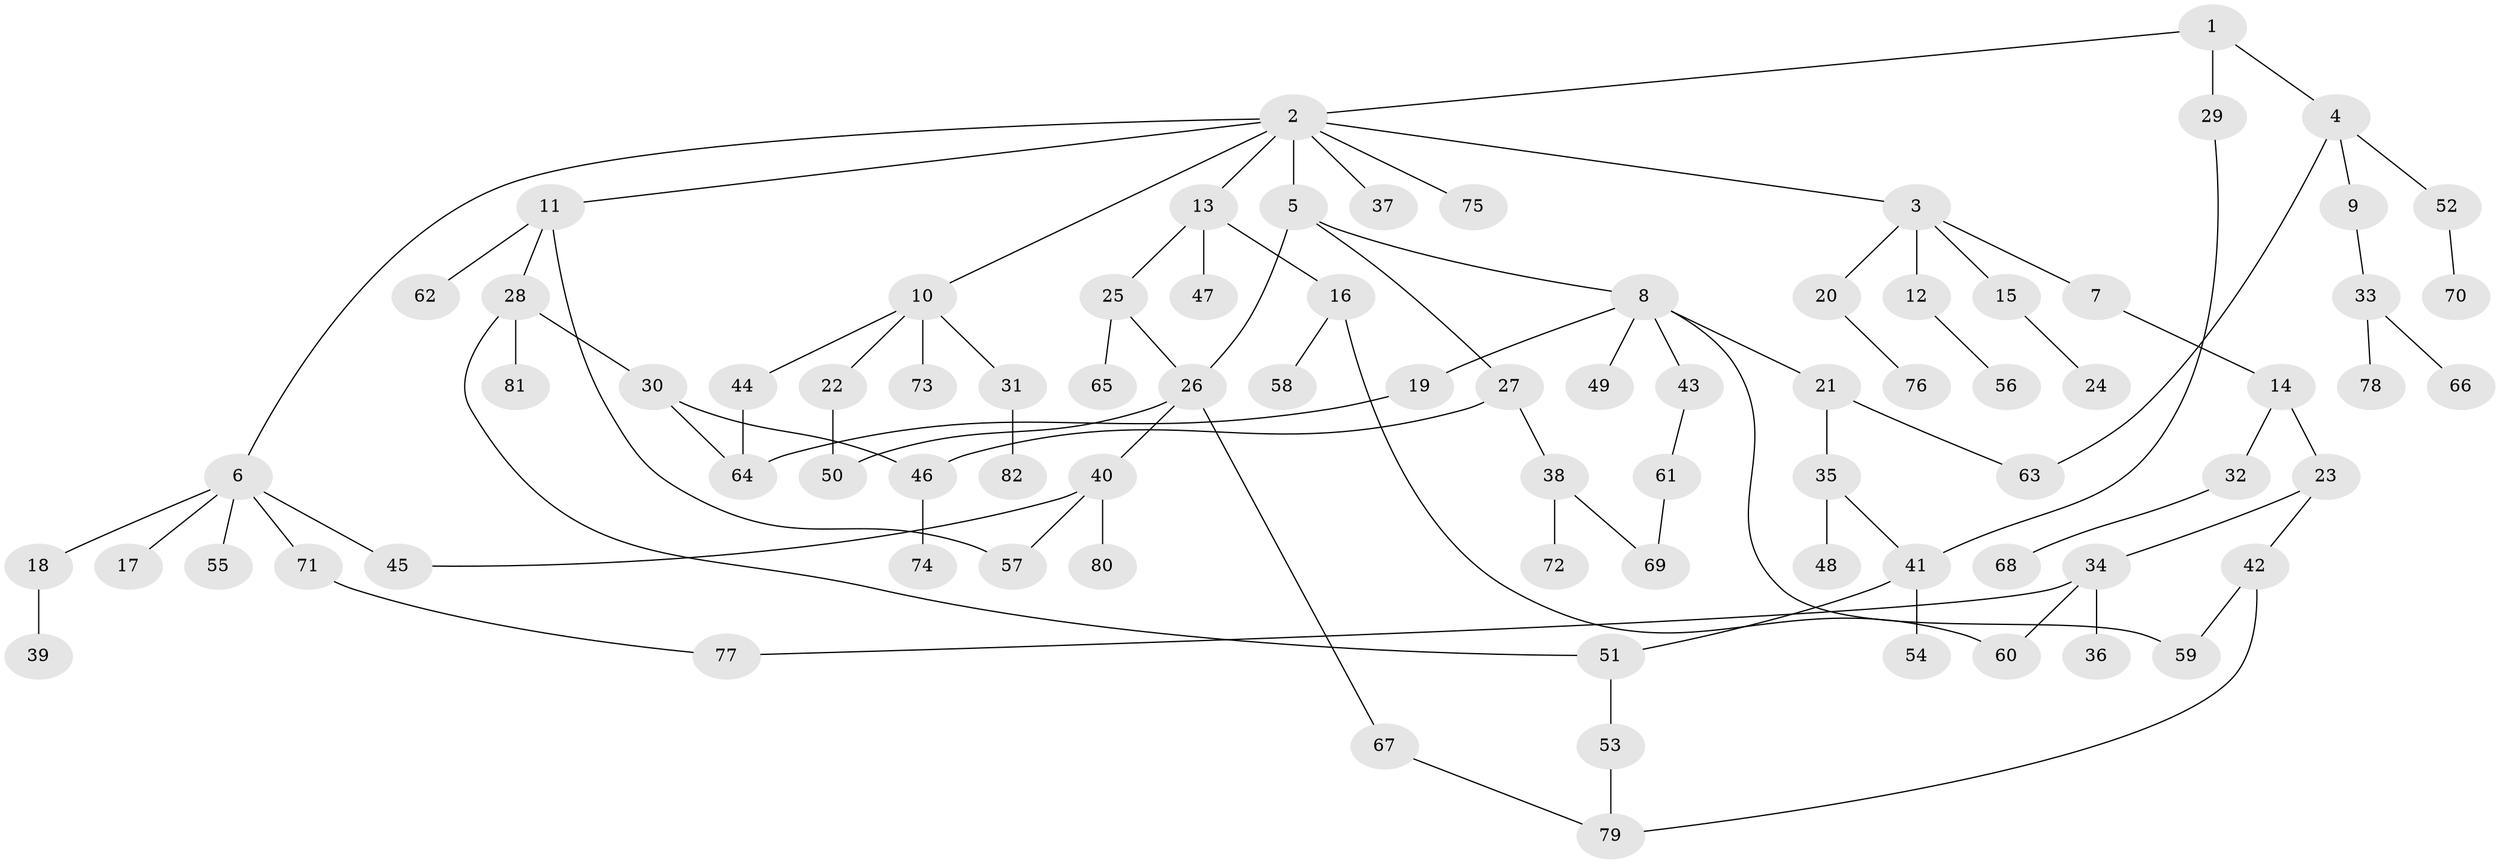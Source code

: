 // Generated by graph-tools (version 1.1) at 2025/49/03/09/25 03:49:25]
// undirected, 82 vertices, 97 edges
graph export_dot {
graph [start="1"]
  node [color=gray90,style=filled];
  1;
  2;
  3;
  4;
  5;
  6;
  7;
  8;
  9;
  10;
  11;
  12;
  13;
  14;
  15;
  16;
  17;
  18;
  19;
  20;
  21;
  22;
  23;
  24;
  25;
  26;
  27;
  28;
  29;
  30;
  31;
  32;
  33;
  34;
  35;
  36;
  37;
  38;
  39;
  40;
  41;
  42;
  43;
  44;
  45;
  46;
  47;
  48;
  49;
  50;
  51;
  52;
  53;
  54;
  55;
  56;
  57;
  58;
  59;
  60;
  61;
  62;
  63;
  64;
  65;
  66;
  67;
  68;
  69;
  70;
  71;
  72;
  73;
  74;
  75;
  76;
  77;
  78;
  79;
  80;
  81;
  82;
  1 -- 2;
  1 -- 4;
  1 -- 29;
  2 -- 3;
  2 -- 5;
  2 -- 6;
  2 -- 10;
  2 -- 11;
  2 -- 13;
  2 -- 37;
  2 -- 75;
  3 -- 7;
  3 -- 12;
  3 -- 15;
  3 -- 20;
  4 -- 9;
  4 -- 52;
  4 -- 63;
  5 -- 8;
  5 -- 27;
  5 -- 26;
  6 -- 17;
  6 -- 18;
  6 -- 55;
  6 -- 71;
  6 -- 45;
  7 -- 14;
  8 -- 19;
  8 -- 21;
  8 -- 43;
  8 -- 49;
  8 -- 59;
  9 -- 33;
  10 -- 22;
  10 -- 31;
  10 -- 44;
  10 -- 73;
  11 -- 28;
  11 -- 62;
  11 -- 57;
  12 -- 56;
  13 -- 16;
  13 -- 25;
  13 -- 47;
  14 -- 23;
  14 -- 32;
  15 -- 24;
  16 -- 58;
  16 -- 60;
  18 -- 39;
  19 -- 64;
  20 -- 76;
  21 -- 35;
  21 -- 63;
  22 -- 50;
  23 -- 34;
  23 -- 42;
  25 -- 26;
  25 -- 65;
  26 -- 40;
  26 -- 67;
  26 -- 50;
  27 -- 38;
  27 -- 46;
  28 -- 30;
  28 -- 81;
  28 -- 51;
  29 -- 41;
  30 -- 46;
  30 -- 64;
  31 -- 82;
  32 -- 68;
  33 -- 66;
  33 -- 78;
  34 -- 36;
  34 -- 60;
  34 -- 77;
  35 -- 48;
  35 -- 41;
  38 -- 69;
  38 -- 72;
  40 -- 45;
  40 -- 57;
  40 -- 80;
  41 -- 51;
  41 -- 54;
  42 -- 79;
  42 -- 59;
  43 -- 61;
  44 -- 64;
  46 -- 74;
  51 -- 53;
  52 -- 70;
  53 -- 79;
  61 -- 69;
  67 -- 79;
  71 -- 77;
}
